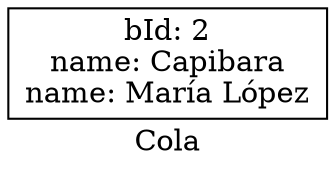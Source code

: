 digraph G {
            rankdir="RL";
            label="Cola";
            node[shape=box];
        nodo0[label="bId: 2\nname: Capibara\nname: María López\n"];
}
